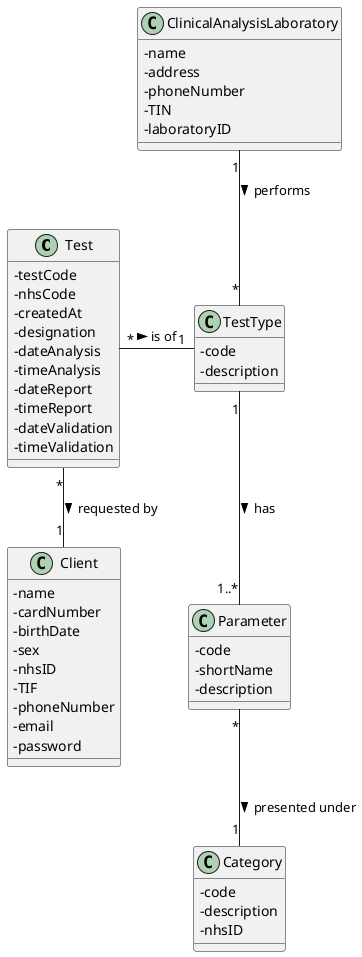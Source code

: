 @startuml

skinparam classAttributeIconSize 0

class Test {
-testCode
-nhsCode
-createdAt
-designation
-dateAnalysis
-timeAnalysis
-dateReport
-timeReport
-dateValidation
-timeValidation
}

class ClinicalAnalysisLaboratory {
-name
-address
-phoneNumber
-TIN
-laboratoryID
}

class Client {
-name
-cardNumber
-birthDate
-sex
-nhsID
-TIF
-phoneNumber
-email
-password
}

class TestType {
-code
-description
}

class Category {
-code
-description
-nhsID
}

class Parameter {
-code
-shortName
-description
}

Test "*"--"1" Client : requested by >
Test "*"-right-"1" "TestType" : is of >
Parameter "*"--"1" Category : presented under >
ClinicalAnalysisLaboratory "1"--"*" TestType : performs >
TestType "1"--"1..*" Parameter : has >



@enduml